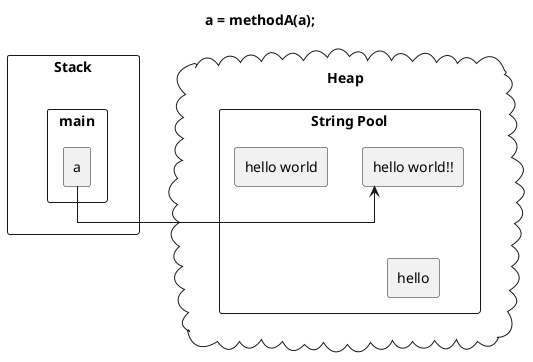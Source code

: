 @startuml
skinparam linetype ortho

title a = methodA(a);

rectangle "Stack" {
	rectangle "main" {
		rectangle "a"
	}
}

cloud "Heap" {
	rectangle "String Pool" {
		rectangle "hello"
		rectangle "hello world" as helloworld
		rectangle "hello world!!" as helloworld2
	}

	hello -[hidden]u- helloworld2
}

Stack -[hidden]r-Heap
a -r-> helloworld2

@enduml